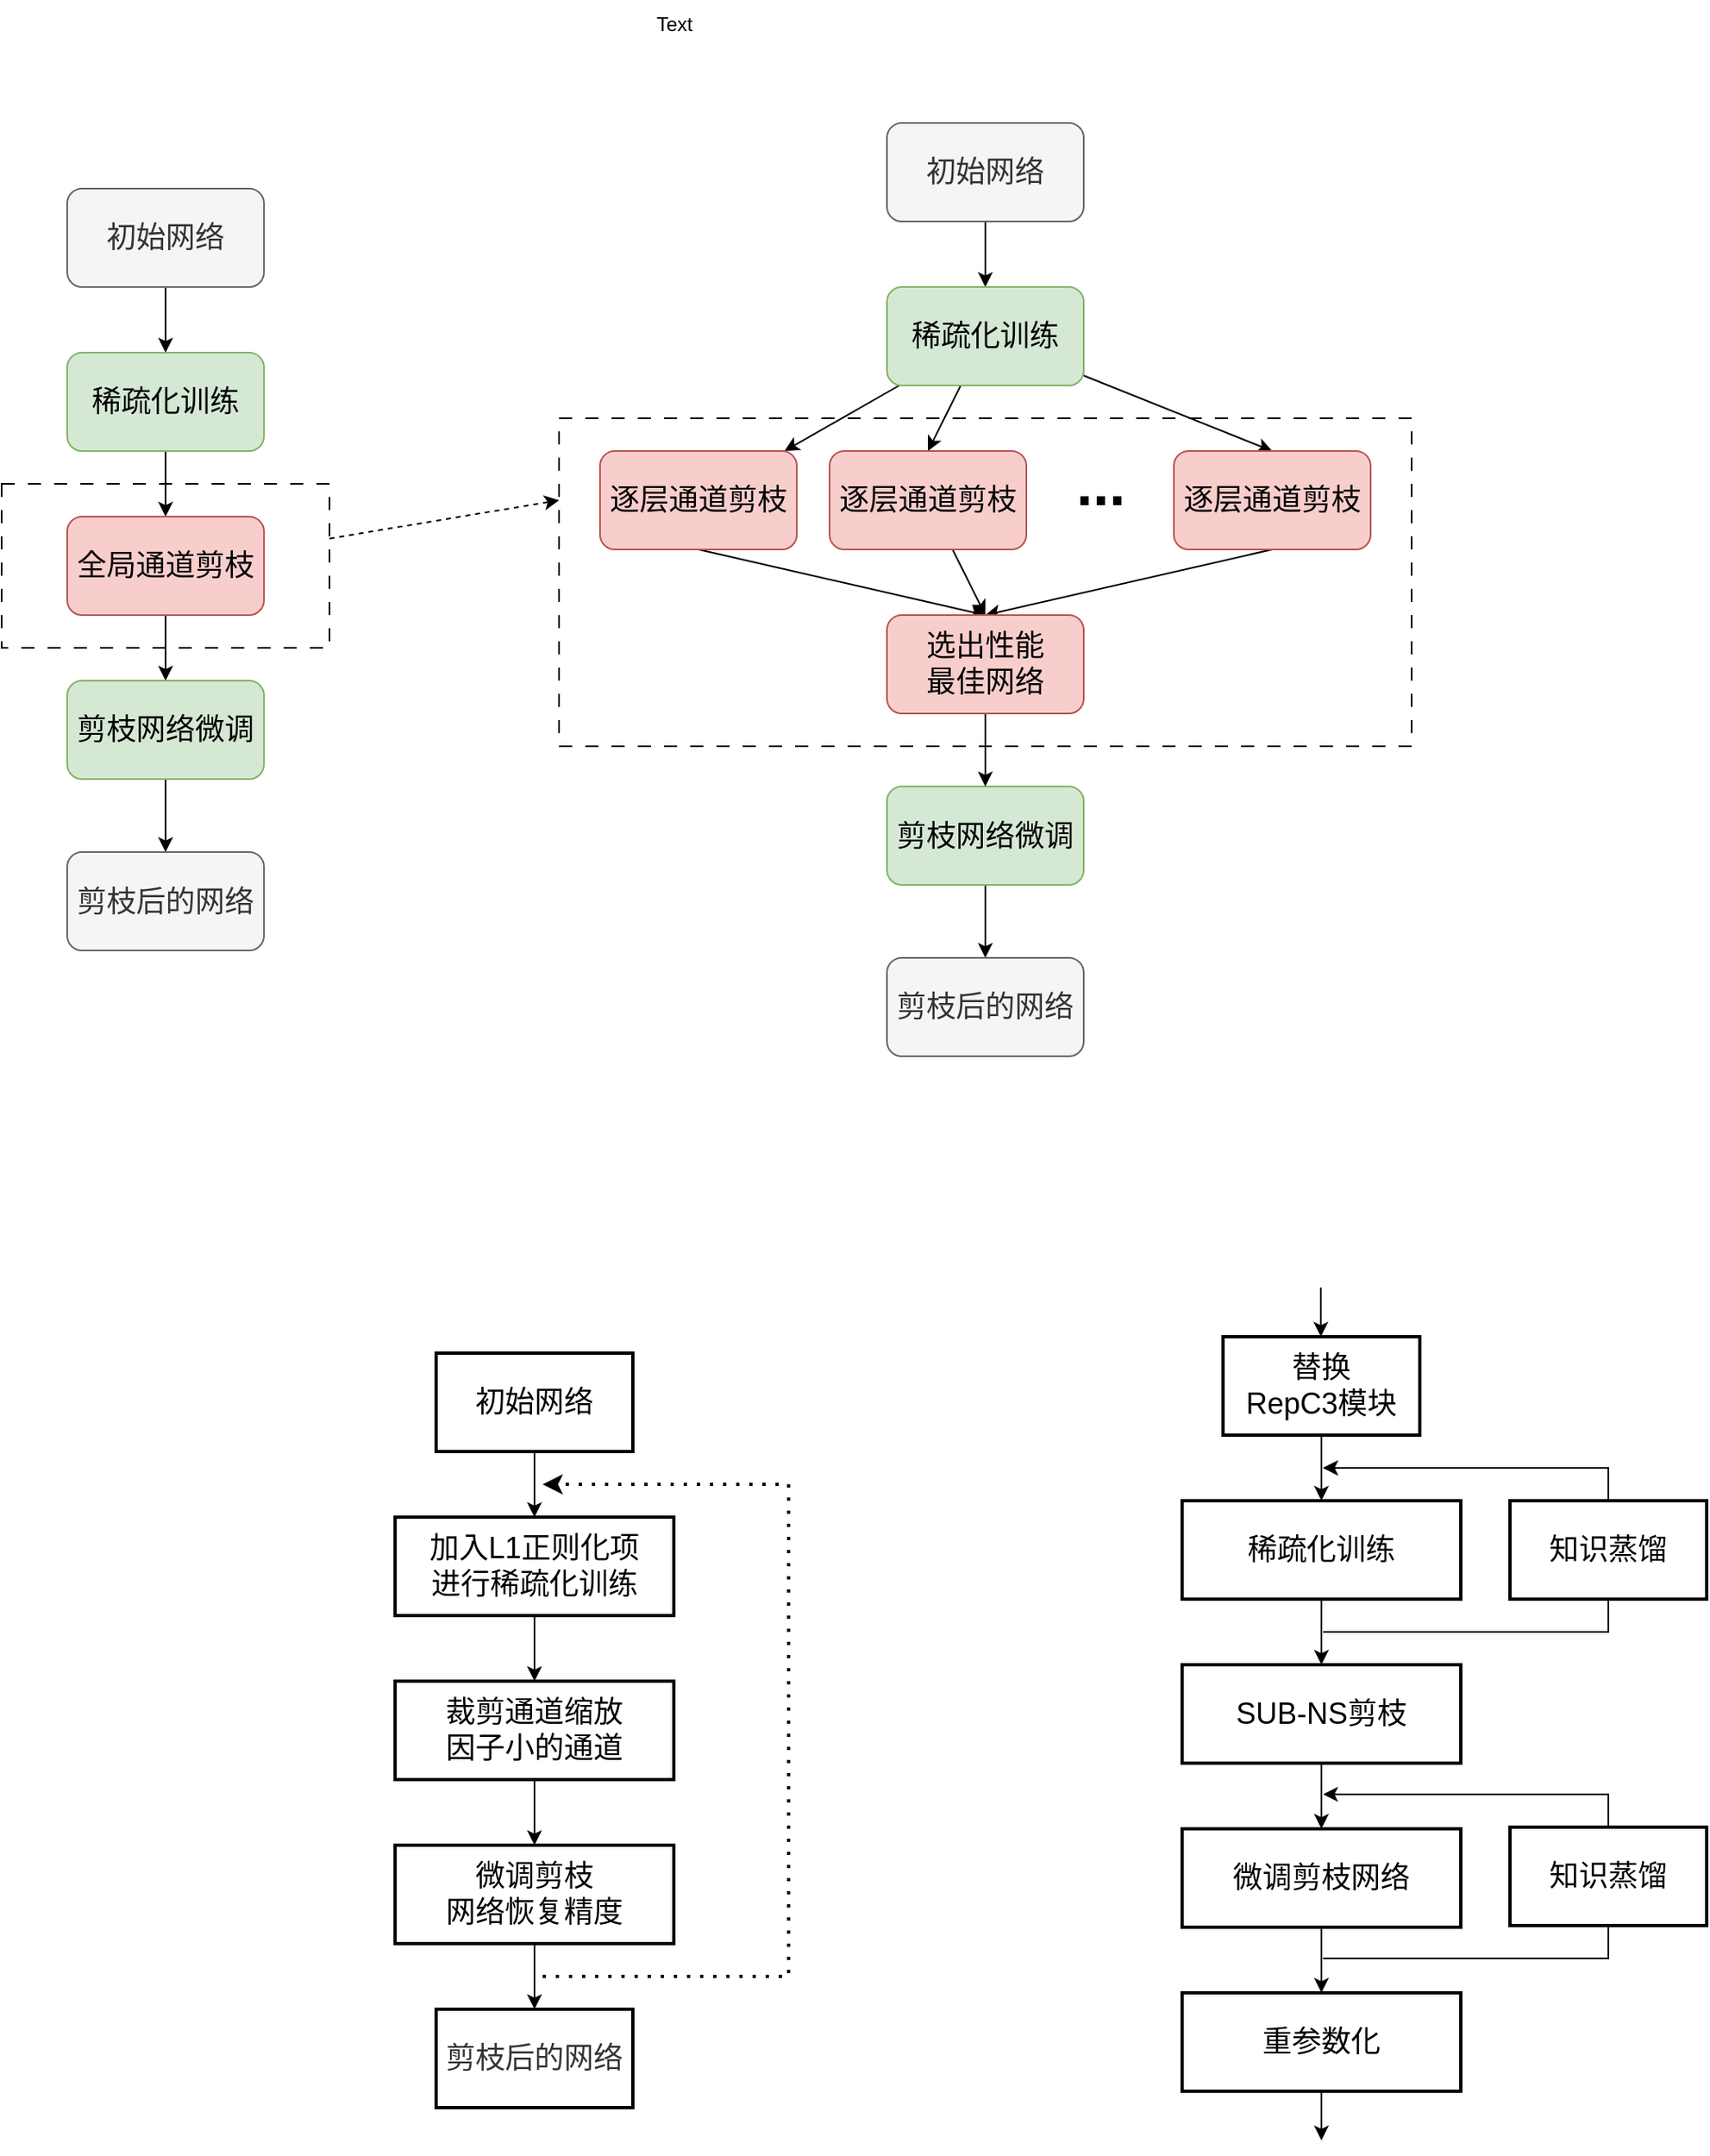 <mxfile version="21.0.7" type="github">
  <diagram id="0s1jYY1dyKw0Z755FNgm" name="第 1 页">
    <mxGraphModel dx="1259" dy="688" grid="1" gridSize="10" guides="1" tooltips="1" connect="1" arrows="1" fold="1" page="1" pageScale="1" pageWidth="827" pageHeight="1169" math="0" shadow="0">
      <root>
        <mxCell id="0" />
        <mxCell id="1" parent="0" />
        <mxCell id="qPKG5GcNS4Xpv2YJHs82-6" value="" style="edgeStyle=orthogonalEdgeStyle;rounded=0;orthogonalLoop=1;jettySize=auto;html=1;fontSize=18;" parent="1" source="qPKG5GcNS4Xpv2YJHs82-1" target="qPKG5GcNS4Xpv2YJHs82-2" edge="1">
          <mxGeometry relative="1" as="geometry" />
        </mxCell>
        <mxCell id="qPKG5GcNS4Xpv2YJHs82-1" value="&lt;font style=&quot;font-size: 18px;&quot;&gt;初始网络&lt;/font&gt;" style="rounded=1;whiteSpace=wrap;html=1;fillColor=#f5f5f5;strokeColor=#666666;fontColor=#333333;" parent="1" vertex="1">
          <mxGeometry x="160" y="190" width="120" height="60" as="geometry" />
        </mxCell>
        <mxCell id="qPKG5GcNS4Xpv2YJHs82-7" value="" style="edgeStyle=orthogonalEdgeStyle;rounded=0;orthogonalLoop=1;jettySize=auto;html=1;fontSize=18;" parent="1" source="qPKG5GcNS4Xpv2YJHs82-2" target="qPKG5GcNS4Xpv2YJHs82-3" edge="1">
          <mxGeometry relative="1" as="geometry" />
        </mxCell>
        <mxCell id="qPKG5GcNS4Xpv2YJHs82-2" value="&lt;span style=&quot;font-size: 18px;&quot;&gt;稀疏化训练&lt;/span&gt;" style="rounded=1;whiteSpace=wrap;html=1;fillColor=#d5e8d4;strokeColor=#82b366;" parent="1" vertex="1">
          <mxGeometry x="160" y="290" width="120" height="60" as="geometry" />
        </mxCell>
        <mxCell id="qPKG5GcNS4Xpv2YJHs82-8" value="" style="edgeStyle=orthogonalEdgeStyle;rounded=0;orthogonalLoop=1;jettySize=auto;html=1;fontSize=18;" parent="1" source="qPKG5GcNS4Xpv2YJHs82-3" target="qPKG5GcNS4Xpv2YJHs82-4" edge="1">
          <mxGeometry relative="1" as="geometry" />
        </mxCell>
        <mxCell id="qPKG5GcNS4Xpv2YJHs82-3" value="&lt;span style=&quot;font-size: 18px;&quot;&gt;全局通道剪枝&lt;/span&gt;" style="rounded=1;whiteSpace=wrap;html=1;fillColor=#f8cecc;strokeColor=#b85450;" parent="1" vertex="1">
          <mxGeometry x="160" y="390" width="120" height="60" as="geometry" />
        </mxCell>
        <mxCell id="qPKG5GcNS4Xpv2YJHs82-9" value="" style="edgeStyle=orthogonalEdgeStyle;rounded=0;orthogonalLoop=1;jettySize=auto;html=1;fontSize=18;" parent="1" source="qPKG5GcNS4Xpv2YJHs82-4" target="qPKG5GcNS4Xpv2YJHs82-5" edge="1">
          <mxGeometry relative="1" as="geometry" />
        </mxCell>
        <mxCell id="qPKG5GcNS4Xpv2YJHs82-4" value="&lt;span style=&quot;font-size: 18px;&quot;&gt;剪枝网络微调&lt;/span&gt;" style="rounded=1;whiteSpace=wrap;html=1;fillColor=#d5e8d4;strokeColor=#82b366;" parent="1" vertex="1">
          <mxGeometry x="160" y="490" width="120" height="60" as="geometry" />
        </mxCell>
        <mxCell id="qPKG5GcNS4Xpv2YJHs82-5" value="&lt;font style=&quot;font-size: 18px;&quot;&gt;剪枝后的网络&lt;/font&gt;" style="rounded=1;whiteSpace=wrap;html=1;fillColor=#f5f5f5;strokeColor=#666666;fontColor=#333333;" parent="1" vertex="1">
          <mxGeometry x="160" y="594.5" width="120" height="60" as="geometry" />
        </mxCell>
        <mxCell id="qPKG5GcNS4Xpv2YJHs82-35" style="edgeStyle=none;rounded=0;orthogonalLoop=1;jettySize=auto;html=1;entryX=0;entryY=0.25;entryDx=0;entryDy=0;fontSize=36;dashed=1;" parent="1" source="qPKG5GcNS4Xpv2YJHs82-11" target="qPKG5GcNS4Xpv2YJHs82-21" edge="1">
          <mxGeometry relative="1" as="geometry" />
        </mxCell>
        <mxCell id="qPKG5GcNS4Xpv2YJHs82-11" value="" style="rounded=0;whiteSpace=wrap;html=1;fontSize=18;fillColor=none;dashed=1;dashPattern=8 8;" parent="1" vertex="1">
          <mxGeometry x="120" y="370" width="200" height="100" as="geometry" />
        </mxCell>
        <mxCell id="qPKG5GcNS4Xpv2YJHs82-12" value="" style="edgeStyle=orthogonalEdgeStyle;rounded=0;orthogonalLoop=1;jettySize=auto;html=1;fontSize=18;" parent="1" source="qPKG5GcNS4Xpv2YJHs82-13" target="qPKG5GcNS4Xpv2YJHs82-15" edge="1">
          <mxGeometry relative="1" as="geometry" />
        </mxCell>
        <mxCell id="qPKG5GcNS4Xpv2YJHs82-13" value="&lt;font style=&quot;font-size: 18px;&quot;&gt;初始网络&lt;/font&gt;" style="rounded=1;whiteSpace=wrap;html=1;fillColor=#f5f5f5;strokeColor=#666666;fontColor=#333333;" parent="1" vertex="1">
          <mxGeometry x="660" y="150" width="120" height="60" as="geometry" />
        </mxCell>
        <mxCell id="qPKG5GcNS4Xpv2YJHs82-27" style="rounded=0;orthogonalLoop=1;jettySize=auto;html=1;fontSize=36;" parent="1" source="qPKG5GcNS4Xpv2YJHs82-15" target="qPKG5GcNS4Xpv2YJHs82-23" edge="1">
          <mxGeometry relative="1" as="geometry" />
        </mxCell>
        <mxCell id="qPKG5GcNS4Xpv2YJHs82-28" style="edgeStyle=none;rounded=0;orthogonalLoop=1;jettySize=auto;html=1;entryX=0.5;entryY=0;entryDx=0;entryDy=0;fontSize=36;" parent="1" source="qPKG5GcNS4Xpv2YJHs82-15" target="qPKG5GcNS4Xpv2YJHs82-17" edge="1">
          <mxGeometry relative="1" as="geometry" />
        </mxCell>
        <mxCell id="qPKG5GcNS4Xpv2YJHs82-29" style="edgeStyle=none;rounded=0;orthogonalLoop=1;jettySize=auto;html=1;entryX=0.5;entryY=0;entryDx=0;entryDy=0;fontSize=36;" parent="1" source="qPKG5GcNS4Xpv2YJHs82-15" target="qPKG5GcNS4Xpv2YJHs82-22" edge="1">
          <mxGeometry relative="1" as="geometry" />
        </mxCell>
        <mxCell id="qPKG5GcNS4Xpv2YJHs82-15" value="&lt;span style=&quot;font-size: 18px;&quot;&gt;稀疏化训练&lt;/span&gt;" style="rounded=1;whiteSpace=wrap;html=1;fillColor=#d5e8d4;strokeColor=#82b366;" parent="1" vertex="1">
          <mxGeometry x="660" y="250" width="120" height="60" as="geometry" />
        </mxCell>
        <mxCell id="qPKG5GcNS4Xpv2YJHs82-32" style="edgeStyle=none;rounded=0;orthogonalLoop=1;jettySize=auto;html=1;entryX=0.5;entryY=0;entryDx=0;entryDy=0;fontSize=36;" parent="1" source="qPKG5GcNS4Xpv2YJHs82-17" target="qPKG5GcNS4Xpv2YJHs82-30" edge="1">
          <mxGeometry relative="1" as="geometry" />
        </mxCell>
        <mxCell id="qPKG5GcNS4Xpv2YJHs82-17" value="&lt;span style=&quot;font-size: 18px;&quot;&gt;逐层通道剪枝&lt;/span&gt;" style="rounded=1;whiteSpace=wrap;html=1;fillColor=#f8cecc;strokeColor=#b85450;" parent="1" vertex="1">
          <mxGeometry x="625" y="350" width="120" height="60" as="geometry" />
        </mxCell>
        <mxCell id="qPKG5GcNS4Xpv2YJHs82-18" value="" style="edgeStyle=orthogonalEdgeStyle;rounded=0;orthogonalLoop=1;jettySize=auto;html=1;fontSize=18;" parent="1" source="qPKG5GcNS4Xpv2YJHs82-19" target="qPKG5GcNS4Xpv2YJHs82-20" edge="1">
          <mxGeometry relative="1" as="geometry" />
        </mxCell>
        <mxCell id="qPKG5GcNS4Xpv2YJHs82-19" value="&lt;span style=&quot;font-size: 18px;&quot;&gt;剪枝网络微调&lt;/span&gt;" style="rounded=1;whiteSpace=wrap;html=1;fillColor=#d5e8d4;strokeColor=#82b366;" parent="1" vertex="1">
          <mxGeometry x="660" y="554.5" width="120" height="60" as="geometry" />
        </mxCell>
        <mxCell id="qPKG5GcNS4Xpv2YJHs82-20" value="&lt;font style=&quot;font-size: 18px;&quot;&gt;剪枝后的网络&lt;/font&gt;" style="rounded=1;whiteSpace=wrap;html=1;fillColor=#f5f5f5;strokeColor=#666666;fontColor=#333333;" parent="1" vertex="1">
          <mxGeometry x="660" y="659" width="120" height="60" as="geometry" />
        </mxCell>
        <mxCell id="qPKG5GcNS4Xpv2YJHs82-21" value="" style="rounded=0;whiteSpace=wrap;html=1;fontSize=18;fillColor=none;dashed=1;dashPattern=8 8;" parent="1" vertex="1">
          <mxGeometry x="460" y="330" width="520" height="200" as="geometry" />
        </mxCell>
        <mxCell id="qPKG5GcNS4Xpv2YJHs82-33" style="edgeStyle=none;rounded=0;orthogonalLoop=1;jettySize=auto;html=1;entryX=0.5;entryY=0;entryDx=0;entryDy=0;fontSize=36;exitX=0.5;exitY=1;exitDx=0;exitDy=0;" parent="1" source="qPKG5GcNS4Xpv2YJHs82-22" target="qPKG5GcNS4Xpv2YJHs82-30" edge="1">
          <mxGeometry relative="1" as="geometry" />
        </mxCell>
        <mxCell id="qPKG5GcNS4Xpv2YJHs82-22" value="&lt;span style=&quot;font-size: 18px;&quot;&gt;逐层通道剪枝&lt;/span&gt;" style="rounded=1;whiteSpace=wrap;html=1;fillColor=#f8cecc;strokeColor=#b85450;" parent="1" vertex="1">
          <mxGeometry x="835" y="350" width="120" height="60" as="geometry" />
        </mxCell>
        <mxCell id="qPKG5GcNS4Xpv2YJHs82-31" style="edgeStyle=none;rounded=0;orthogonalLoop=1;jettySize=auto;html=1;entryX=0.5;entryY=0;entryDx=0;entryDy=0;fontSize=36;exitX=0.5;exitY=1;exitDx=0;exitDy=0;" parent="1" source="qPKG5GcNS4Xpv2YJHs82-23" target="qPKG5GcNS4Xpv2YJHs82-30" edge="1">
          <mxGeometry relative="1" as="geometry" />
        </mxCell>
        <mxCell id="qPKG5GcNS4Xpv2YJHs82-23" value="&lt;span style=&quot;font-size: 18px;&quot;&gt;逐层通道剪枝&lt;/span&gt;" style="rounded=1;whiteSpace=wrap;html=1;fillColor=#f8cecc;strokeColor=#b85450;" parent="1" vertex="1">
          <mxGeometry x="485" y="350" width="120" height="60" as="geometry" />
        </mxCell>
        <mxCell id="qPKG5GcNS4Xpv2YJHs82-26" value="&lt;font style=&quot;font-size: 36px;&quot;&gt;&lt;b style=&quot;&quot;&gt;...&lt;/b&gt;&lt;/font&gt;" style="text;html=1;align=center;verticalAlign=middle;resizable=0;points=[];autosize=1;strokeColor=none;fillColor=none;fontSize=18;" parent="1" vertex="1">
          <mxGeometry x="765" y="340" width="50" height="60" as="geometry" />
        </mxCell>
        <mxCell id="qPKG5GcNS4Xpv2YJHs82-34" value="" style="edgeStyle=none;rounded=0;orthogonalLoop=1;jettySize=auto;html=1;fontSize=36;" parent="1" source="qPKG5GcNS4Xpv2YJHs82-30" target="qPKG5GcNS4Xpv2YJHs82-19" edge="1">
          <mxGeometry relative="1" as="geometry" />
        </mxCell>
        <mxCell id="qPKG5GcNS4Xpv2YJHs82-30" value="&lt;span style=&quot;font-size: 18px;&quot;&gt;选出性能&lt;br&gt;最佳网络&lt;/span&gt;" style="rounded=1;whiteSpace=wrap;html=1;fillColor=#f8cecc;strokeColor=#b85450;" parent="1" vertex="1">
          <mxGeometry x="660" y="450" width="120" height="60" as="geometry" />
        </mxCell>
        <mxCell id="5n_fmzNs1EatP-l7kKep-1" value="" style="edgeStyle=orthogonalEdgeStyle;rounded=0;orthogonalLoop=1;jettySize=auto;html=1;fontSize=18;" parent="1" source="5n_fmzNs1EatP-l7kKep-2" target="5n_fmzNs1EatP-l7kKep-4" edge="1">
          <mxGeometry relative="1" as="geometry" />
        </mxCell>
        <mxCell id="5n_fmzNs1EatP-l7kKep-2" value="&lt;font style=&quot;font-size: 18px;&quot;&gt;初始网络&lt;/font&gt;" style="rounded=0;whiteSpace=wrap;html=1;fillColor=none;strokeWidth=2;" parent="1" vertex="1">
          <mxGeometry x="385" y="900" width="120" height="60" as="geometry" />
        </mxCell>
        <mxCell id="5n_fmzNs1EatP-l7kKep-3" value="" style="edgeStyle=orthogonalEdgeStyle;rounded=0;orthogonalLoop=1;jettySize=auto;html=1;fontSize=18;" parent="1" source="5n_fmzNs1EatP-l7kKep-4" target="5n_fmzNs1EatP-l7kKep-6" edge="1">
          <mxGeometry relative="1" as="geometry" />
        </mxCell>
        <mxCell id="5n_fmzNs1EatP-l7kKep-4" value="&lt;span style=&quot;font-size: 18px;&quot;&gt;加入L1正则化项&lt;br&gt;进行稀疏化训练&lt;/span&gt;" style="rounded=0;whiteSpace=wrap;html=1;fillColor=none;strokeColor=#000000;glass=0;strokeWidth=2;" parent="1" vertex="1">
          <mxGeometry x="360" y="1000" width="170" height="60" as="geometry" />
        </mxCell>
        <mxCell id="5n_fmzNs1EatP-l7kKep-5" value="" style="edgeStyle=orthogonalEdgeStyle;rounded=0;orthogonalLoop=1;jettySize=auto;html=1;fontSize=18;" parent="1" source="5n_fmzNs1EatP-l7kKep-6" target="5n_fmzNs1EatP-l7kKep-8" edge="1">
          <mxGeometry relative="1" as="geometry" />
        </mxCell>
        <mxCell id="5n_fmzNs1EatP-l7kKep-6" value="&lt;span style=&quot;font-size: 18px;&quot;&gt;裁剪通&lt;/span&gt;&lt;span style=&quot;font-size: 18px;&quot;&gt;道缩放&lt;br&gt;因子小的通道&lt;/span&gt;" style="rounded=0;whiteSpace=wrap;html=1;fillColor=none;strokeColor=#000000;strokeWidth=2;" parent="1" vertex="1">
          <mxGeometry x="360" y="1100" width="170" height="60" as="geometry" />
        </mxCell>
        <mxCell id="5n_fmzNs1EatP-l7kKep-7" value="" style="edgeStyle=orthogonalEdgeStyle;rounded=0;orthogonalLoop=1;jettySize=auto;html=1;fontSize=18;" parent="1" source="5n_fmzNs1EatP-l7kKep-8" target="5n_fmzNs1EatP-l7kKep-9" edge="1">
          <mxGeometry relative="1" as="geometry" />
        </mxCell>
        <mxCell id="5n_fmzNs1EatP-l7kKep-8" value="&lt;span style=&quot;font-size: 18px;&quot;&gt;微调剪枝&lt;br&gt;网络恢复精度&lt;/span&gt;" style="rounded=0;whiteSpace=wrap;html=1;fillColor=none;strokeColor=#000000;strokeWidth=2;" parent="1" vertex="1">
          <mxGeometry x="360" y="1200" width="170" height="60" as="geometry" />
        </mxCell>
        <mxCell id="5n_fmzNs1EatP-l7kKep-9" value="&lt;font style=&quot;font-size: 18px;&quot;&gt;剪枝后的网络&lt;/font&gt;" style="rounded=0;whiteSpace=wrap;html=1;fillColor=none;strokeColor=#000000;fontColor=#333333;strokeWidth=2;" parent="1" vertex="1">
          <mxGeometry x="385" y="1300" width="120" height="60" as="geometry" />
        </mxCell>
        <mxCell id="5n_fmzNs1EatP-l7kKep-11" value="" style="endArrow=classic;dashed=1;html=1;dashPattern=1 3;strokeWidth=2;rounded=0;edgeStyle=orthogonalEdgeStyle;endFill=1;" parent="1" edge="1">
          <mxGeometry width="50" height="50" relative="1" as="geometry">
            <mxPoint x="450" y="1280" as="sourcePoint" />
            <mxPoint x="450" y="980" as="targetPoint" />
            <Array as="points">
              <mxPoint x="600" y="1280" />
              <mxPoint x="600" y="980" />
            </Array>
          </mxGeometry>
        </mxCell>
        <mxCell id="thGHCwAiKvnxGt3IpnkZ-1" value="Text" style="text;html=1;align=center;verticalAlign=middle;resizable=0;points=[];autosize=1;strokeColor=none;fillColor=none;" vertex="1" parent="1">
          <mxGeometry x="505" y="75" width="50" height="30" as="geometry" />
        </mxCell>
        <mxCell id="thGHCwAiKvnxGt3IpnkZ-2" value="" style="edgeStyle=orthogonalEdgeStyle;rounded=0;orthogonalLoop=1;jettySize=auto;html=1;fontSize=18;" edge="1" parent="1" source="thGHCwAiKvnxGt3IpnkZ-3" target="thGHCwAiKvnxGt3IpnkZ-5">
          <mxGeometry relative="1" as="geometry" />
        </mxCell>
        <mxCell id="thGHCwAiKvnxGt3IpnkZ-3" value="&lt;font style=&quot;font-size: 18px;&quot;&gt;替换&lt;br&gt;RepC3模块&lt;/font&gt;" style="rounded=0;whiteSpace=wrap;html=1;fillColor=none;strokeWidth=2;" vertex="1" parent="1">
          <mxGeometry x="865" y="890" width="120" height="60" as="geometry" />
        </mxCell>
        <mxCell id="thGHCwAiKvnxGt3IpnkZ-4" value="" style="edgeStyle=orthogonalEdgeStyle;rounded=0;orthogonalLoop=1;jettySize=auto;html=1;fontSize=18;" edge="1" parent="1" source="thGHCwAiKvnxGt3IpnkZ-5" target="thGHCwAiKvnxGt3IpnkZ-7">
          <mxGeometry relative="1" as="geometry" />
        </mxCell>
        <mxCell id="thGHCwAiKvnxGt3IpnkZ-5" value="&lt;span style=&quot;font-size: 18px;&quot;&gt;稀疏化训练&lt;/span&gt;" style="rounded=0;whiteSpace=wrap;html=1;fillColor=none;strokeColor=#000000;glass=0;strokeWidth=2;" vertex="1" parent="1">
          <mxGeometry x="840" y="990" width="170" height="60" as="geometry" />
        </mxCell>
        <mxCell id="thGHCwAiKvnxGt3IpnkZ-6" value="" style="edgeStyle=orthogonalEdgeStyle;rounded=0;orthogonalLoop=1;jettySize=auto;html=1;fontSize=18;" edge="1" parent="1" source="thGHCwAiKvnxGt3IpnkZ-7" target="thGHCwAiKvnxGt3IpnkZ-9">
          <mxGeometry relative="1" as="geometry" />
        </mxCell>
        <mxCell id="thGHCwAiKvnxGt3IpnkZ-7" value="&lt;span style=&quot;font-size: 18px;&quot;&gt;SUB-NS剪枝&lt;/span&gt;" style="rounded=0;whiteSpace=wrap;html=1;fillColor=none;strokeColor=#000000;strokeWidth=2;" vertex="1" parent="1">
          <mxGeometry x="840" y="1090" width="170" height="60" as="geometry" />
        </mxCell>
        <mxCell id="thGHCwAiKvnxGt3IpnkZ-8" value="" style="edgeStyle=orthogonalEdgeStyle;rounded=0;orthogonalLoop=1;jettySize=auto;html=1;fontSize=18;" edge="1" parent="1" source="thGHCwAiKvnxGt3IpnkZ-9">
          <mxGeometry relative="1" as="geometry">
            <mxPoint x="925.0" y="1290" as="targetPoint" />
          </mxGeometry>
        </mxCell>
        <mxCell id="thGHCwAiKvnxGt3IpnkZ-9" value="&lt;span style=&quot;font-size: 18px;&quot;&gt;微调剪枝网络&lt;/span&gt;" style="rounded=0;whiteSpace=wrap;html=1;fillColor=none;strokeColor=#000000;strokeWidth=2;" vertex="1" parent="1">
          <mxGeometry x="840" y="1190" width="170" height="60" as="geometry" />
        </mxCell>
        <mxCell id="thGHCwAiKvnxGt3IpnkZ-12" style="edgeStyle=orthogonalEdgeStyle;rounded=0;orthogonalLoop=1;jettySize=auto;html=1;exitX=0.5;exitY=0;exitDx=0;exitDy=0;" edge="1" parent="1" source="thGHCwAiKvnxGt3IpnkZ-11">
          <mxGeometry relative="1" as="geometry">
            <mxPoint x="1126.0" y="990" as="sourcePoint" />
            <mxPoint x="926" y="970" as="targetPoint" />
            <Array as="points">
              <mxPoint x="1100" y="970" />
            </Array>
          </mxGeometry>
        </mxCell>
        <mxCell id="thGHCwAiKvnxGt3IpnkZ-11" value="&lt;span style=&quot;font-size: 18px;&quot;&gt;知识蒸馏&lt;/span&gt;" style="rounded=0;whiteSpace=wrap;html=1;fillColor=none;strokeColor=#000000;glass=0;strokeWidth=2;" vertex="1" parent="1">
          <mxGeometry x="1040" y="990" width="120" height="60" as="geometry" />
        </mxCell>
        <mxCell id="thGHCwAiKvnxGt3IpnkZ-15" style="edgeStyle=orthogonalEdgeStyle;rounded=0;orthogonalLoop=1;jettySize=auto;html=1;exitX=0.5;exitY=1;exitDx=0;exitDy=0;startArrow=none;startFill=0;endArrow=none;endFill=0;" edge="1" parent="1" source="thGHCwAiKvnxGt3IpnkZ-11">
          <mxGeometry relative="1" as="geometry">
            <mxPoint x="1127.76" y="1051.2" as="sourcePoint" />
            <mxPoint x="926" y="1070" as="targetPoint" />
            <Array as="points">
              <mxPoint x="1100" y="1070" />
            </Array>
          </mxGeometry>
        </mxCell>
        <mxCell id="thGHCwAiKvnxGt3IpnkZ-25" style="edgeStyle=orthogonalEdgeStyle;rounded=0;orthogonalLoop=1;jettySize=auto;html=1;" edge="1" parent="1" source="thGHCwAiKvnxGt3IpnkZ-16">
          <mxGeometry relative="1" as="geometry">
            <mxPoint x="925" y="1380" as="targetPoint" />
          </mxGeometry>
        </mxCell>
        <mxCell id="thGHCwAiKvnxGt3IpnkZ-16" value="&lt;span style=&quot;font-size: 18px;&quot;&gt;重参数化&lt;/span&gt;" style="rounded=0;whiteSpace=wrap;html=1;fillColor=none;strokeColor=#000000;strokeWidth=2;" vertex="1" parent="1">
          <mxGeometry x="840" y="1290" width="170" height="60" as="geometry" />
        </mxCell>
        <mxCell id="thGHCwAiKvnxGt3IpnkZ-17" style="edgeStyle=orthogonalEdgeStyle;rounded=0;orthogonalLoop=1;jettySize=auto;html=1;exitX=0.5;exitY=1;exitDx=0;exitDy=0;startArrow=none;startFill=0;endArrow=none;endFill=0;" edge="1" parent="1">
          <mxGeometry relative="1" as="geometry">
            <mxPoint x="1100" y="1050" as="sourcePoint" />
            <mxPoint x="926" y="1070" as="targetPoint" />
            <Array as="points">
              <mxPoint x="1100" y="1070" />
            </Array>
          </mxGeometry>
        </mxCell>
        <mxCell id="thGHCwAiKvnxGt3IpnkZ-18" style="edgeStyle=orthogonalEdgeStyle;rounded=0;orthogonalLoop=1;jettySize=auto;html=1;exitX=0.5;exitY=1;exitDx=0;exitDy=0;startArrow=none;startFill=0;endArrow=none;endFill=0;" edge="1" parent="1">
          <mxGeometry relative="1" as="geometry">
            <mxPoint x="1100" y="1050" as="sourcePoint" />
            <mxPoint x="926" y="1070" as="targetPoint" />
            <Array as="points">
              <mxPoint x="1100" y="1070" />
            </Array>
          </mxGeometry>
        </mxCell>
        <mxCell id="thGHCwAiKvnxGt3IpnkZ-19" style="edgeStyle=orthogonalEdgeStyle;rounded=0;orthogonalLoop=1;jettySize=auto;html=1;exitX=0.5;exitY=0;exitDx=0;exitDy=0;" edge="1" parent="1">
          <mxGeometry relative="1" as="geometry">
            <mxPoint x="1100" y="990" as="sourcePoint" />
            <mxPoint x="926" y="970" as="targetPoint" />
            <Array as="points">
              <mxPoint x="1100" y="970" />
            </Array>
          </mxGeometry>
        </mxCell>
        <mxCell id="thGHCwAiKvnxGt3IpnkZ-20" value="&lt;span style=&quot;font-size: 18px;&quot;&gt;知识蒸馏&lt;/span&gt;" style="rounded=0;whiteSpace=wrap;html=1;fillColor=none;strokeColor=#000000;glass=0;strokeWidth=2;" vertex="1" parent="1">
          <mxGeometry x="1040" y="1189" width="120" height="60" as="geometry" />
        </mxCell>
        <mxCell id="thGHCwAiKvnxGt3IpnkZ-21" style="edgeStyle=orthogonalEdgeStyle;rounded=0;orthogonalLoop=1;jettySize=auto;html=1;exitX=0.5;exitY=1;exitDx=0;exitDy=0;startArrow=none;startFill=0;endArrow=none;endFill=0;" edge="1" parent="1">
          <mxGeometry relative="1" as="geometry">
            <mxPoint x="1100" y="1249" as="sourcePoint" />
            <mxPoint x="926" y="1269" as="targetPoint" />
            <Array as="points">
              <mxPoint x="1100" y="1269" />
            </Array>
          </mxGeometry>
        </mxCell>
        <mxCell id="thGHCwAiKvnxGt3IpnkZ-22" style="edgeStyle=orthogonalEdgeStyle;rounded=0;orthogonalLoop=1;jettySize=auto;html=1;exitX=0.5;exitY=0;exitDx=0;exitDy=0;" edge="1" parent="1">
          <mxGeometry relative="1" as="geometry">
            <mxPoint x="1100" y="1189" as="sourcePoint" />
            <mxPoint x="926" y="1169" as="targetPoint" />
            <Array as="points">
              <mxPoint x="1100" y="1169" />
            </Array>
          </mxGeometry>
        </mxCell>
        <mxCell id="thGHCwAiKvnxGt3IpnkZ-26" style="edgeStyle=orthogonalEdgeStyle;rounded=0;orthogonalLoop=1;jettySize=auto;html=1;" edge="1" parent="1">
          <mxGeometry relative="1" as="geometry">
            <mxPoint x="924.66" y="890" as="targetPoint" />
            <mxPoint x="924.66" y="860" as="sourcePoint" />
          </mxGeometry>
        </mxCell>
      </root>
    </mxGraphModel>
  </diagram>
</mxfile>

